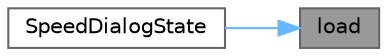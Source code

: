 digraph "load"
{
 // LATEX_PDF_SIZE
  bgcolor="transparent";
  edge [fontname=Helvetica,fontsize=10,labelfontname=Helvetica,labelfontsize=10];
  node [fontname=Helvetica,fontsize=10,shape=box,height=0.2,width=0.4];
  rankdir="RL";
  Node1 [id="Node000001",label="load",height=0.2,width=0.4,color="gray40", fillcolor="grey60", style="filled", fontcolor="black",tooltip="加载状态"];
  Node1 -> Node2 [id="edge1_Node000001_Node000002",dir="back",color="steelblue1",style="solid",tooltip=" "];
  Node2 [id="Node000002",label="SpeedDialogState",height=0.2,width=0.4,color="grey40", fillcolor="white", style="filled",URL="$class_speed_dialog_state.html#a9b783a8a6cfd8f28f371225f2c4ba89f",tooltip="构造函数"];
}
